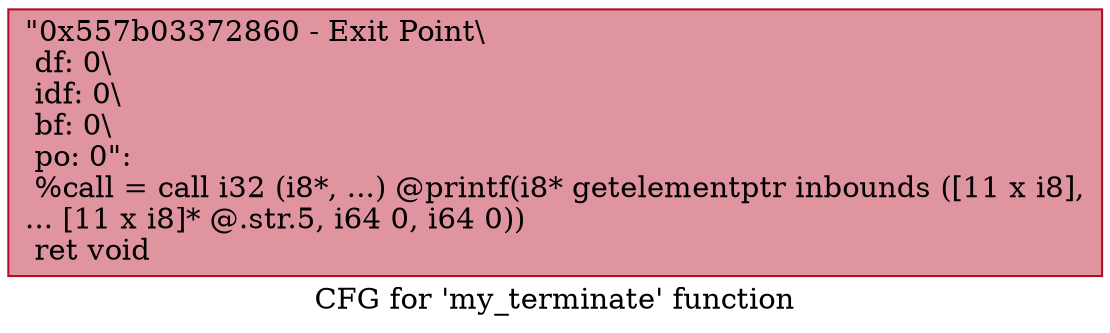 digraph "CFG for 'my_terminate' function" {
	label="CFG for 'my_terminate' function";

	Node0x557b03372860 [shape=record,color="#b70d28ff", style=filled, fillcolor="#b70d2870",label="{\"0x557b03372860 - Exit Point\\\l df: 0\\\l idf: 0\\\l bf: 0\\\l po: 0\":\l  %call = call i32 (i8*, ...) @printf(i8* getelementptr inbounds ([11 x i8],\l... [11 x i8]* @.str.5, i64 0, i64 0))\l  ret void\l}"];
}
